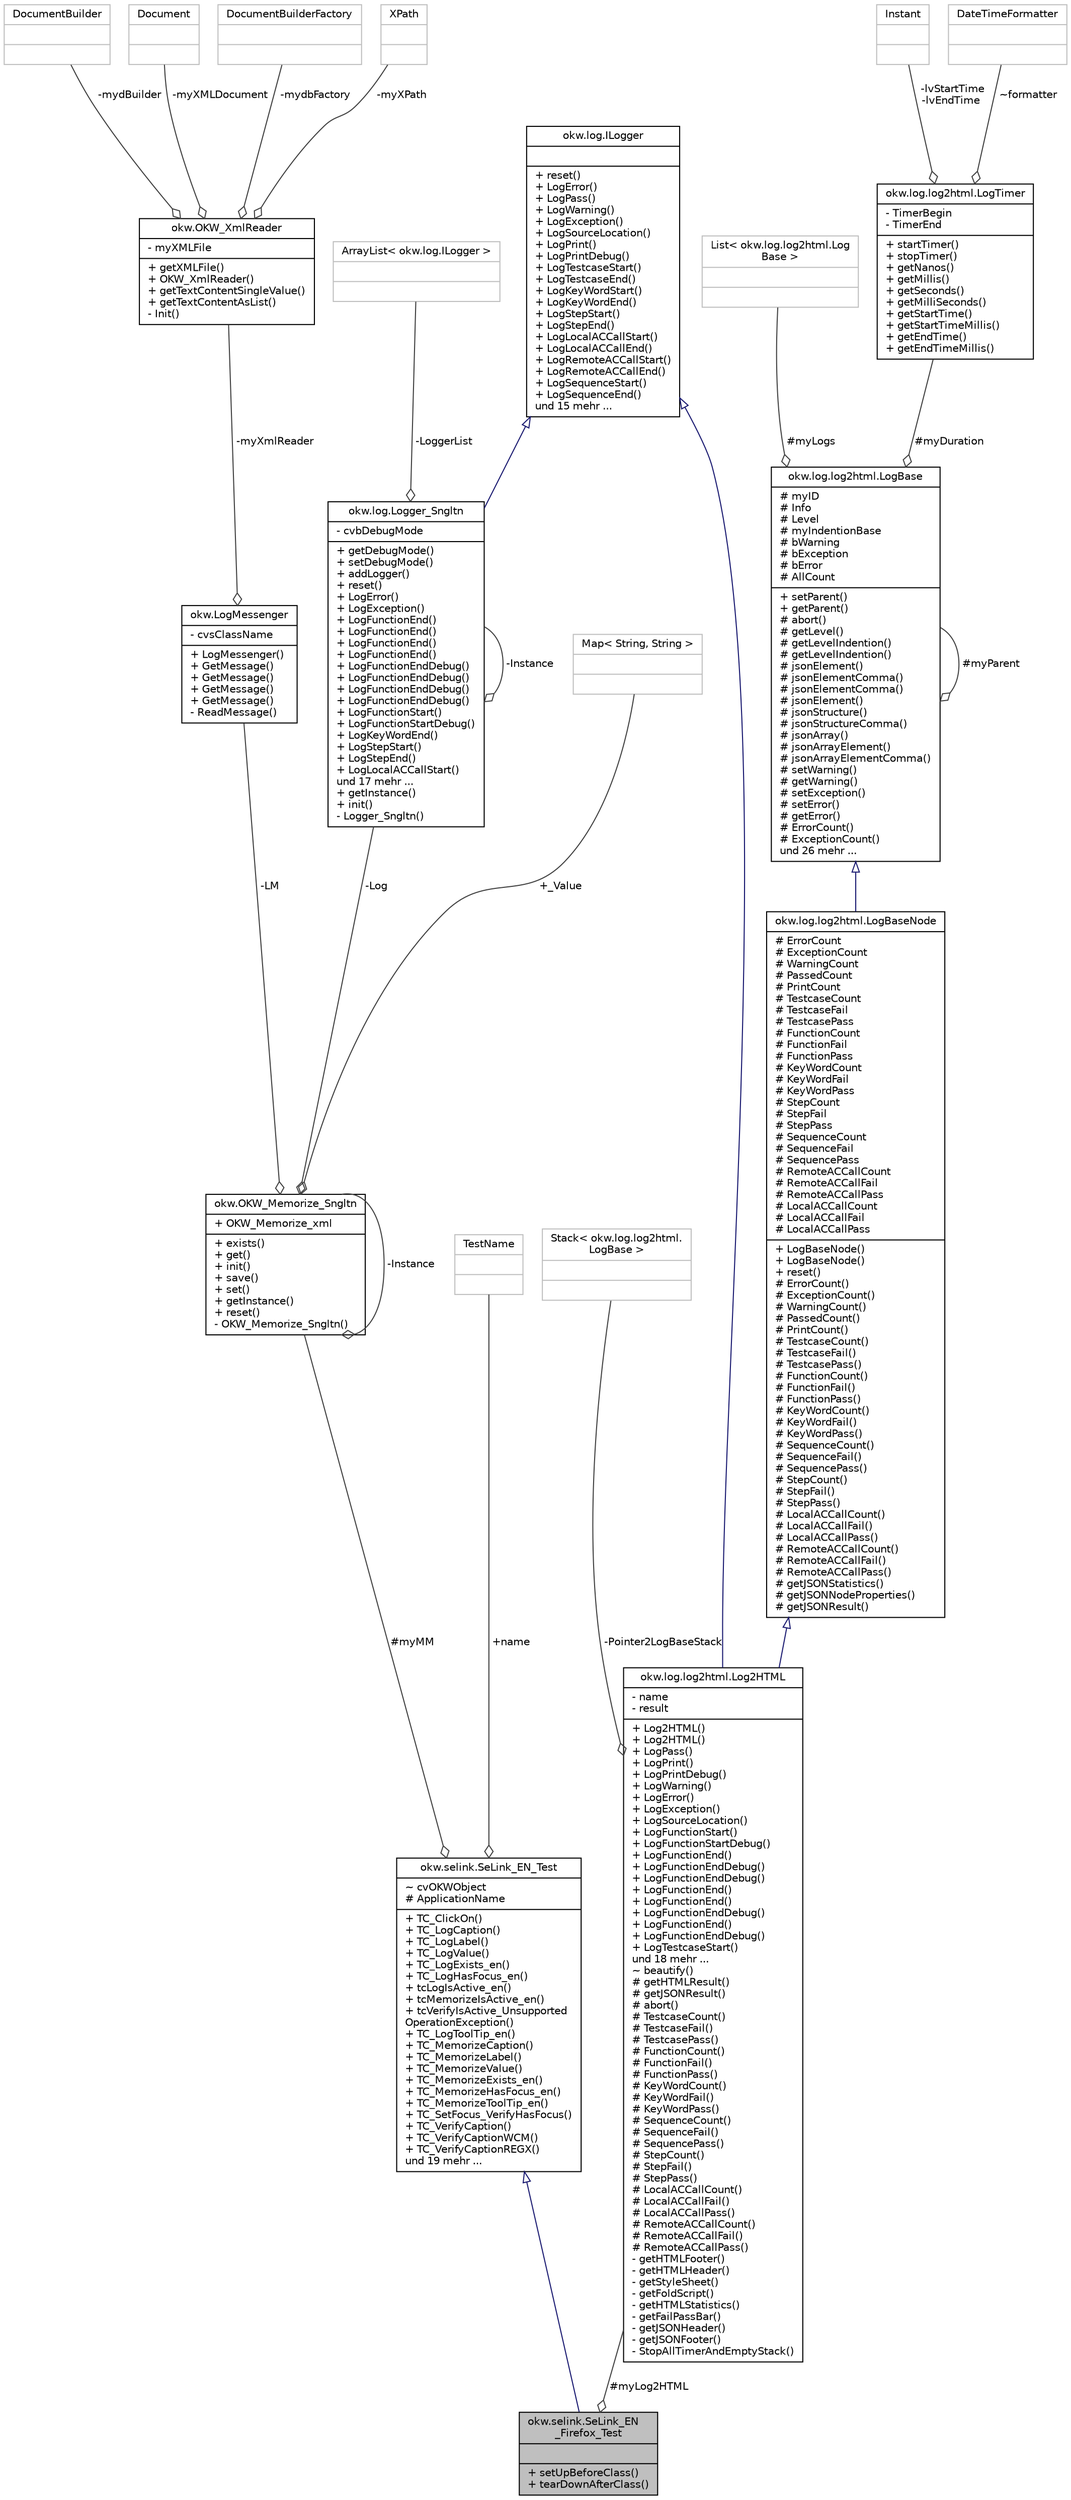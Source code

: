 digraph "okw.selink.SeLink_EN_Firefox_Test"
{
 // INTERACTIVE_SVG=YES
 // LATEX_PDF_SIZE
  edge [fontname="Helvetica",fontsize="10",labelfontname="Helvetica",labelfontsize="10"];
  node [fontname="Helvetica",fontsize="10",shape=record];
  Node1 [label="{okw.selink.SeLink_EN\l_Firefox_Test\n||+ setUpBeforeClass()\l+ tearDownAfterClass()\l}",height=0.2,width=0.4,color="black", fillcolor="grey75", style="filled", fontcolor="black",tooltip=" "];
  Node2 -> Node1 [dir="back",color="midnightblue",fontsize="10",style="solid",arrowtail="onormal",fontname="Helvetica"];
  Node2 [label="{okw.selink.SeLink_EN_Test\n|~ cvOKWObject\l# ApplicationName\l|+ TC_ClickOn()\l+ TC_LogCaption()\l+ TC_LogLabel()\l+ TC_LogValue()\l+ TC_LogExists_en()\l+ TC_LogHasFocus_en()\l+ tcLogIsActive_en()\l+ tcMemorizeIsActive_en()\l+ tcVerifyIsActive_Unsupported\lOperationException()\l+ TC_LogToolTip_en()\l+ TC_MemorizeCaption()\l+ TC_MemorizeLabel()\l+ TC_MemorizeValue()\l+ TC_MemorizeExists_en()\l+ TC_MemorizeHasFocus_en()\l+ TC_MemorizeToolTip_en()\l+ TC_SetFocus_VerifyHasFocus()\l+ TC_VerifyCaption()\l+ TC_VerifyCaptionWCM()\l+ TC_VerifyCaptionREGX()\lund 19 mehr ...\l}",height=0.2,width=0.4,color="black", fillcolor="white", style="filled",URL="$classokw_1_1selink_1_1_se_link___e_n___test.html",tooltip=" "];
  Node3 -> Node2 [color="grey25",fontsize="10",style="solid",label=" +name" ,arrowhead="odiamond",fontname="Helvetica"];
  Node3 [label="{TestName\n||}",height=0.2,width=0.4,color="grey75", fillcolor="white", style="filled",tooltip=" "];
  Node4 -> Node2 [color="grey25",fontsize="10",style="solid",label=" #myMM" ,arrowhead="odiamond",fontname="Helvetica"];
  Node4 [label="{okw.OKW_Memorize_Sngltn\n|+ OKW_Memorize_xml\l|+ exists()\l+ get()\l+ init()\l+ save()\l+ set()\l+ getInstance()\l+ reset()\l- OKW_Memorize_Sngltn()\l}",height=0.2,width=0.4,color="black", fillcolor="white", style="filled",URL="$classokw_1_1_o_k_w___memorize___sngltn.html",tooltip="OKW_Memorize ist die Speicher-Klasse hinter den Merke*-Schlüsselwörter."];
  Node5 -> Node4 [color="grey25",fontsize="10",style="solid",label=" -LM" ,arrowhead="odiamond",fontname="Helvetica"];
  Node5 [label="{okw.LogMessenger\n|- cvsClassName\l|+ LogMessenger()\l+ GetMessage()\l+ GetMessage()\l+ GetMessage()\l+ GetMessage()\l- ReadMessage()\l}",height=0.2,width=0.4,color="black", fillcolor="white", style="filled",URL="$classokw_1_1_log_messenger.html",tooltip="LogMessenger liest Log-Meldungen sprachspezifisch für die im Konstruktor gegeben Klasse aus der Zugeh..."];
  Node6 -> Node5 [color="grey25",fontsize="10",style="solid",label=" -myXmlReader" ,arrowhead="odiamond",fontname="Helvetica"];
  Node6 [label="{okw.OKW_XmlReader\n|- myXMLFile\l|+ getXMLFile()\l+ OKW_XmlReader()\l+ getTextContentSingleValue()\l+ getTextContentAsList()\l- Init()\l}",height=0.2,width=0.4,color="black", fillcolor="white", style="filled",URL="$classokw_1_1_o_k_w___xml_reader.html",tooltip=" "];
  Node7 -> Node6 [color="grey25",fontsize="10",style="solid",label=" -mydbFactory" ,arrowhead="odiamond",fontname="Helvetica"];
  Node7 [label="{DocumentBuilderFactory\n||}",height=0.2,width=0.4,color="grey75", fillcolor="white", style="filled",tooltip=" "];
  Node8 -> Node6 [color="grey25",fontsize="10",style="solid",label=" -myXPath" ,arrowhead="odiamond",fontname="Helvetica"];
  Node8 [label="{XPath\n||}",height=0.2,width=0.4,color="grey75", fillcolor="white", style="filled",tooltip=" "];
  Node9 -> Node6 [color="grey25",fontsize="10",style="solid",label=" -mydBuilder" ,arrowhead="odiamond",fontname="Helvetica"];
  Node9 [label="{DocumentBuilder\n||}",height=0.2,width=0.4,color="grey75", fillcolor="white", style="filled",tooltip=" "];
  Node10 -> Node6 [color="grey25",fontsize="10",style="solid",label=" -myXMLDocument" ,arrowhead="odiamond",fontname="Helvetica"];
  Node10 [label="{Document\n||}",height=0.2,width=0.4,color="grey75", fillcolor="white", style="filled",tooltip=" "];
  Node11 -> Node4 [color="grey25",fontsize="10",style="solid",label=" +_Value" ,arrowhead="odiamond",fontname="Helvetica"];
  Node11 [label="{Map\< String, String \>\n||}",height=0.2,width=0.4,color="grey75", fillcolor="white", style="filled",tooltip=" "];
  Node4 -> Node4 [color="grey25",fontsize="10",style="solid",label=" -Instance" ,arrowhead="odiamond",fontname="Helvetica"];
  Node12 -> Node4 [color="grey25",fontsize="10",style="solid",label=" -Log" ,arrowhead="odiamond",fontname="Helvetica"];
  Node12 [label="{okw.log.Logger_Sngltn\n|- cvbDebugMode\l|+ getDebugMode()\l+ setDebugMode()\l+ addLogger()\l+ reset()\l+ LogError()\l+ LogException()\l+ LogFunctionEnd()\l+ LogFunctionEnd()\l+ LogFunctionEnd()\l+ LogFunctionEnd()\l+ LogFunctionEndDebug()\l+ LogFunctionEndDebug()\l+ LogFunctionEndDebug()\l+ LogFunctionEndDebug()\l+ LogFunctionStart()\l+ LogFunctionStartDebug()\l+ LogKeyWordEnd()\l+ LogStepStart()\l+ LogStepEnd()\l+ LogLocalACCallStart()\lund 17 mehr ...\l+ getInstance()\l+ init()\l- Logger_Sngltn()\l}",height=0.2,width=0.4,color="black", fillcolor="white", style="filled",URL="$classokw_1_1log_1_1_logger___sngltn.html",tooltip=" "];
  Node13 -> Node12 [dir="back",color="midnightblue",fontsize="10",style="solid",arrowtail="onormal",fontname="Helvetica"];
  Node13 [label="{okw.log.ILogger\n||+ reset()\l+ LogError()\l+ LogPass()\l+ LogWarning()\l+ LogException()\l+ LogSourceLocation()\l+ LogPrint()\l+ LogPrintDebug()\l+ LogTestcaseStart()\l+ LogTestcaseEnd()\l+ LogKeyWordStart()\l+ LogKeyWordEnd()\l+ LogStepStart()\l+ LogStepEnd()\l+ LogLocalACCallStart()\l+ LogLocalACCallEnd()\l+ LogRemoteACCallStart()\l+ LogRemoteACCallEnd()\l+ LogSequenceStart()\l+ LogSequenceEnd()\lund 15 mehr ...\l}",height=0.2,width=0.4,color="black", fillcolor="white", style="filled",URL="$interfaceokw_1_1log_1_1_i_logger.html",tooltip="Debug Logs are not a part of Interface."];
  Node14 -> Node12 [color="grey25",fontsize="10",style="solid",label=" -LoggerList" ,arrowhead="odiamond",fontname="Helvetica"];
  Node14 [label="{ArrayList\< okw.log.ILogger \>\n||}",height=0.2,width=0.4,color="grey75", fillcolor="white", style="filled",tooltip=" "];
  Node12 -> Node12 [color="grey25",fontsize="10",style="solid",label=" -Instance" ,arrowhead="odiamond",fontname="Helvetica"];
  Node15 -> Node1 [color="grey25",fontsize="10",style="solid",label=" #myLog2HTML" ,arrowhead="odiamond",fontname="Helvetica"];
  Node15 [label="{okw.log.log2html.Log2HTML\n|- name\l- result\l|+ Log2HTML()\l+ Log2HTML()\l+ LogPass()\l+ LogPrint()\l+ LogPrintDebug()\l+ LogWarning()\l+ LogError()\l+ LogException()\l+ LogSourceLocation()\l+ LogFunctionStart()\l+ LogFunctionStartDebug()\l+ LogFunctionEnd()\l+ LogFunctionEndDebug()\l+ LogFunctionEndDebug()\l+ LogFunctionEnd()\l+ LogFunctionEnd()\l+ LogFunctionEndDebug()\l+ LogFunctionEnd()\l+ LogFunctionEndDebug()\l+ LogTestcaseStart()\lund 18 mehr ...\l~ beautify()\l# getHTMLResult()\l# getJSONResult()\l# abort()\l# TestcaseCount()\l# TestcaseFail()\l# TestcasePass()\l# FunctionCount()\l# FunctionFail()\l# FunctionPass()\l# KeyWordCount()\l# KeyWordFail()\l# KeyWordPass()\l# SequenceCount()\l# SequenceFail()\l# SequencePass()\l# StepCount()\l# StepFail()\l# StepPass()\l# LocalACCallCount()\l# LocalACCallFail()\l# LocalACCallPass()\l# RemoteACCallCount()\l# RemoteACCallFail()\l# RemoteACCallPass()\l- getHTMLFooter()\l- getHTMLHeader()\l- getStyleSheet()\l- getFoldScript()\l- getHTMLStatistics()\l- getFailPassBar()\l- getJSONHeader()\l- getJSONFooter()\l- StopAllTimerAndEmptyStack()\l}",height=0.2,width=0.4,color="black", fillcolor="white", style="filled",URL="$classokw_1_1log_1_1log2html_1_1_log2_h_t_m_l.html",tooltip=" "];
  Node16 -> Node15 [dir="back",color="midnightblue",fontsize="10",style="solid",arrowtail="onormal",fontname="Helvetica"];
  Node16 [label="{okw.log.log2html.LogBaseNode\n|# ErrorCount\l# ExceptionCount\l# WarningCount\l# PassedCount\l# PrintCount\l# TestcaseCount\l# TestcaseFail\l# TestcasePass\l# FunctionCount\l# FunctionFail\l# FunctionPass\l# KeyWordCount\l# KeyWordFail\l# KeyWordPass\l# StepCount\l# StepFail\l# StepPass\l# SequenceCount\l# SequenceFail\l# SequencePass\l# RemoteACCallCount\l# RemoteACCallFail\l# RemoteACCallPass\l# LocalACCallCount\l# LocalACCallFail\l# LocalACCallPass\l|+ LogBaseNode()\l+ LogBaseNode()\l+ reset()\l# ErrorCount()\l# ExceptionCount()\l# WarningCount()\l# PassedCount()\l# PrintCount()\l# TestcaseCount()\l# TestcaseFail()\l# TestcasePass()\l# FunctionCount()\l# FunctionFail()\l# FunctionPass()\l# KeyWordCount()\l# KeyWordFail()\l# KeyWordPass()\l# SequenceCount()\l# SequenceFail()\l# SequencePass()\l# StepCount()\l# StepFail()\l# StepPass()\l# LocalACCallCount()\l# LocalACCallFail()\l# LocalACCallPass()\l# RemoteACCallCount()\l# RemoteACCallFail()\l# RemoteACCallPass()\l# getJSONStatistics()\l# getJSONNodeProperties()\l# getJSONResult()\l}",height=0.2,width=0.4,color="black", fillcolor="white", style="filled",URL="$classokw_1_1log_1_1log2html_1_1_log_base_node.html",tooltip=" "];
  Node17 -> Node16 [dir="back",color="midnightblue",fontsize="10",style="solid",arrowtail="onormal",fontname="Helvetica"];
  Node17 [label="{okw.log.log2html.LogBase\n|# myID\l# Info\l# Level\l# myIndentionBase\l# bWarning\l# bException\l# bError\l# AllCount\l|+ setParent()\l+ getParent()\l# abort()\l# getLevel()\l# getLevelIndention()\l# getLevelIndention()\l# jsonElement()\l# jsonElementComma()\l# jsonElementComma()\l# jsonElement()\l# jsonStructure()\l# jsonStructureComma()\l# jsonArray()\l# jsonArrayElement()\l# jsonArrayElementComma()\l# setWarning()\l# getWarning()\l# setException()\l# setError()\l# getError()\l# ErrorCount()\l# ExceptionCount()\lund 26 mehr ...\l}",height=0.2,width=0.4,color="black", fillcolor="white", style="filled",URL="$classokw_1_1log_1_1log2html_1_1_log_base.html",tooltip=" "];
  Node17 -> Node17 [color="grey25",fontsize="10",style="solid",label=" #myParent" ,arrowhead="odiamond",fontname="Helvetica"];
  Node18 -> Node17 [color="grey25",fontsize="10",style="solid",label=" #myLogs" ,arrowhead="odiamond",fontname="Helvetica"];
  Node18 [label="{List\< okw.log.log2html.Log\lBase \>\n||}",height=0.2,width=0.4,color="grey75", fillcolor="white", style="filled",tooltip=" "];
  Node19 -> Node17 [color="grey25",fontsize="10",style="solid",label=" #myDuration" ,arrowhead="odiamond",fontname="Helvetica"];
  Node19 [label="{okw.log.log2html.LogTimer\n|- TimerBegin\l- TimerEnd\l|+ startTimer()\l+ stopTimer()\l+ getNanos()\l+ getMillis()\l+ getSeconds()\l+ getMilliSeconds()\l+ getStartTime()\l+ getStartTimeMillis()\l+ getEndTime()\l+ getEndTimeMillis()\l}",height=0.2,width=0.4,color="black", fillcolor="white", style="filled",URL="$classokw_1_1log_1_1log2html_1_1_log_timer.html",tooltip=" "];
  Node20 -> Node19 [color="grey25",fontsize="10",style="solid",label=" -lvStartTime\n-lvEndTime" ,arrowhead="odiamond",fontname="Helvetica"];
  Node20 [label="{Instant\n||}",height=0.2,width=0.4,color="grey75", fillcolor="white", style="filled",tooltip=" "];
  Node21 -> Node19 [color="grey25",fontsize="10",style="solid",label=" ~formatter" ,arrowhead="odiamond",fontname="Helvetica"];
  Node21 [label="{DateTimeFormatter\n||}",height=0.2,width=0.4,color="grey75", fillcolor="white", style="filled",tooltip=" "];
  Node13 -> Node15 [dir="back",color="midnightblue",fontsize="10",style="solid",arrowtail="onormal",fontname="Helvetica"];
  Node22 -> Node15 [color="grey25",fontsize="10",style="solid",label=" -Pointer2LogBaseStack" ,arrowhead="odiamond",fontname="Helvetica"];
  Node22 [label="{Stack\< okw.log.log2html.\lLogBase \>\n||}",height=0.2,width=0.4,color="grey75", fillcolor="white", style="filled",tooltip=" "];
}
